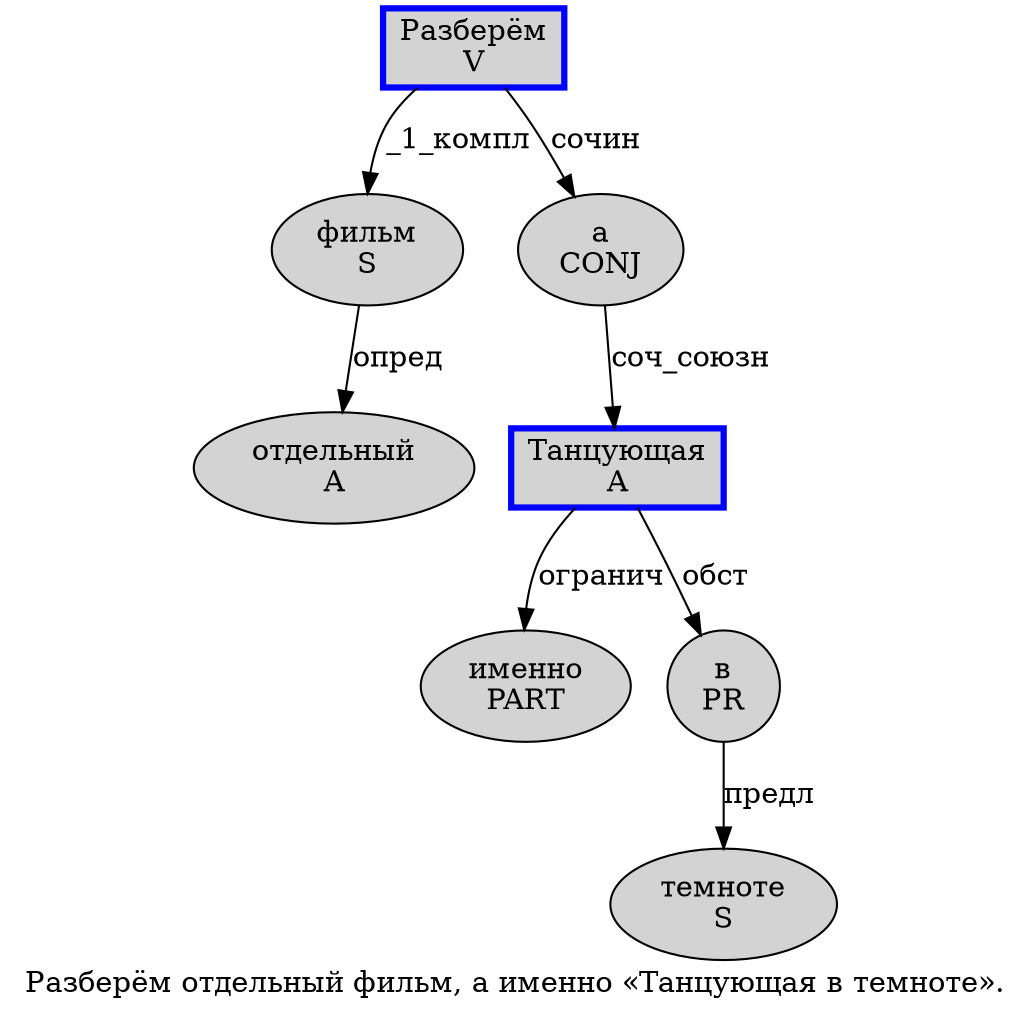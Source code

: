 digraph SENTENCE_1080 {
	graph [label="Разберём отдельный фильм, а именно «Танцующая в темноте»."]
	node [style=filled]
		0 [label="Разберём
V" color=blue fillcolor=lightgray penwidth=3 shape=box]
		1 [label="отдельный
A" color="" fillcolor=lightgray penwidth=1 shape=ellipse]
		2 [label="фильм
S" color="" fillcolor=lightgray penwidth=1 shape=ellipse]
		4 [label="а
CONJ" color="" fillcolor=lightgray penwidth=1 shape=ellipse]
		5 [label="именно
PART" color="" fillcolor=lightgray penwidth=1 shape=ellipse]
		7 [label="Танцующая
A" color=blue fillcolor=lightgray penwidth=3 shape=box]
		8 [label="в
PR" color="" fillcolor=lightgray penwidth=1 shape=ellipse]
		9 [label="темноте
S" color="" fillcolor=lightgray penwidth=1 shape=ellipse]
			7 -> 5 [label="огранич"]
			7 -> 8 [label="обст"]
			8 -> 9 [label="предл"]
			4 -> 7 [label="соч_союзн"]
			0 -> 2 [label="_1_компл"]
			0 -> 4 [label="сочин"]
			2 -> 1 [label="опред"]
}